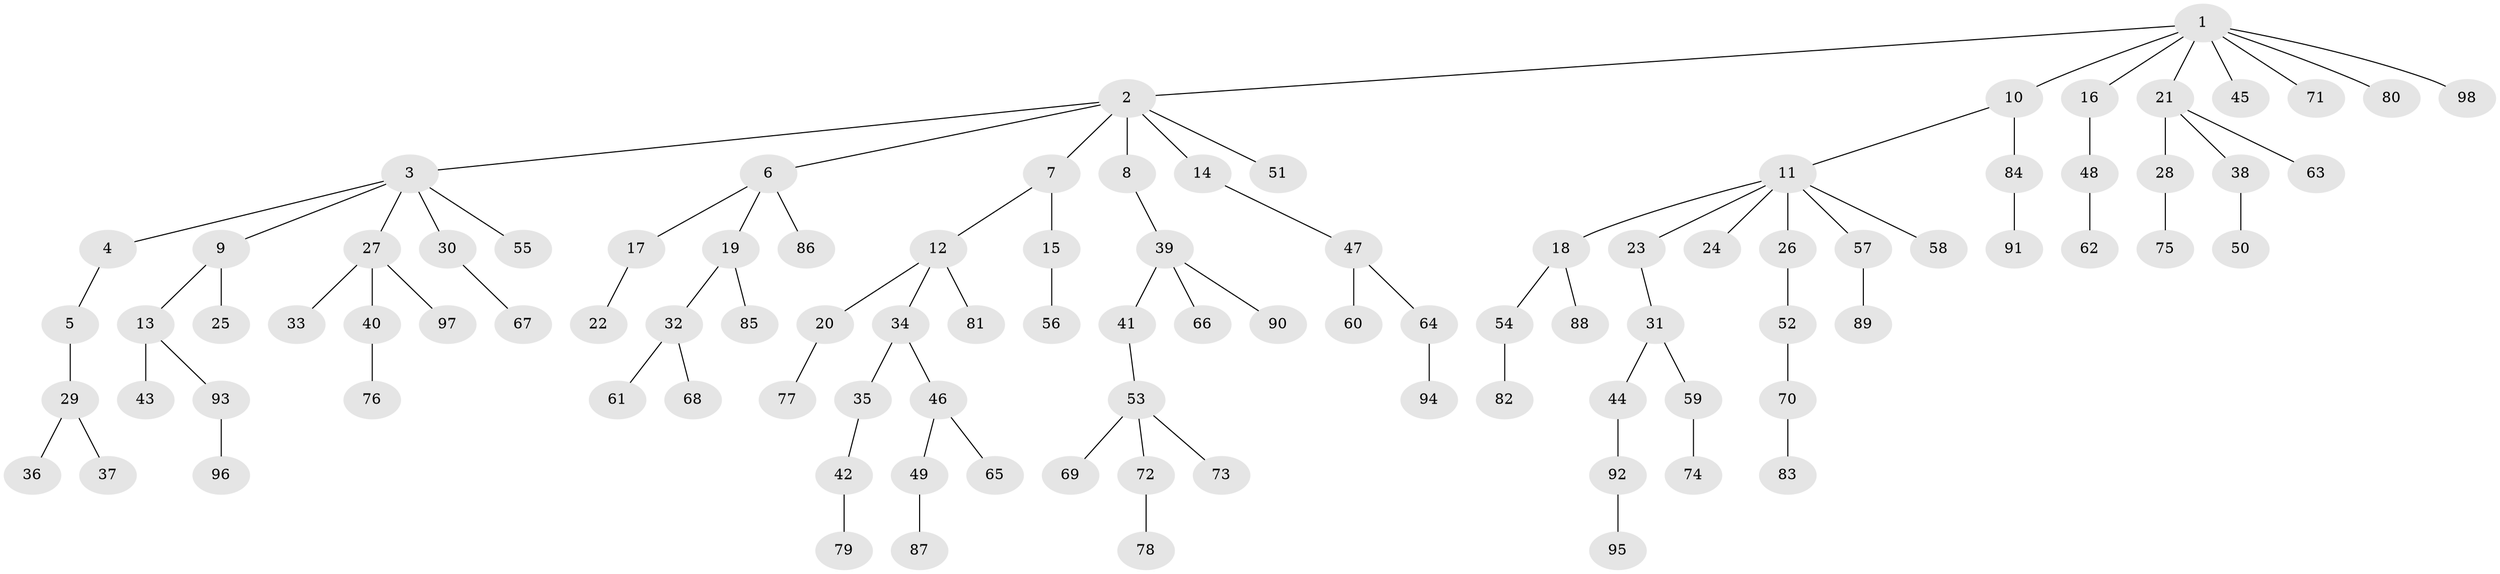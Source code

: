// Generated by graph-tools (version 1.1) at 2025/50/03/09/25 03:50:22]
// undirected, 98 vertices, 97 edges
graph export_dot {
graph [start="1"]
  node [color=gray90,style=filled];
  1;
  2;
  3;
  4;
  5;
  6;
  7;
  8;
  9;
  10;
  11;
  12;
  13;
  14;
  15;
  16;
  17;
  18;
  19;
  20;
  21;
  22;
  23;
  24;
  25;
  26;
  27;
  28;
  29;
  30;
  31;
  32;
  33;
  34;
  35;
  36;
  37;
  38;
  39;
  40;
  41;
  42;
  43;
  44;
  45;
  46;
  47;
  48;
  49;
  50;
  51;
  52;
  53;
  54;
  55;
  56;
  57;
  58;
  59;
  60;
  61;
  62;
  63;
  64;
  65;
  66;
  67;
  68;
  69;
  70;
  71;
  72;
  73;
  74;
  75;
  76;
  77;
  78;
  79;
  80;
  81;
  82;
  83;
  84;
  85;
  86;
  87;
  88;
  89;
  90;
  91;
  92;
  93;
  94;
  95;
  96;
  97;
  98;
  1 -- 2;
  1 -- 10;
  1 -- 16;
  1 -- 21;
  1 -- 45;
  1 -- 71;
  1 -- 80;
  1 -- 98;
  2 -- 3;
  2 -- 6;
  2 -- 7;
  2 -- 8;
  2 -- 14;
  2 -- 51;
  3 -- 4;
  3 -- 9;
  3 -- 27;
  3 -- 30;
  3 -- 55;
  4 -- 5;
  5 -- 29;
  6 -- 17;
  6 -- 19;
  6 -- 86;
  7 -- 12;
  7 -- 15;
  8 -- 39;
  9 -- 13;
  9 -- 25;
  10 -- 11;
  10 -- 84;
  11 -- 18;
  11 -- 23;
  11 -- 24;
  11 -- 26;
  11 -- 57;
  11 -- 58;
  12 -- 20;
  12 -- 34;
  12 -- 81;
  13 -- 43;
  13 -- 93;
  14 -- 47;
  15 -- 56;
  16 -- 48;
  17 -- 22;
  18 -- 54;
  18 -- 88;
  19 -- 32;
  19 -- 85;
  20 -- 77;
  21 -- 28;
  21 -- 38;
  21 -- 63;
  23 -- 31;
  26 -- 52;
  27 -- 33;
  27 -- 40;
  27 -- 97;
  28 -- 75;
  29 -- 36;
  29 -- 37;
  30 -- 67;
  31 -- 44;
  31 -- 59;
  32 -- 61;
  32 -- 68;
  34 -- 35;
  34 -- 46;
  35 -- 42;
  38 -- 50;
  39 -- 41;
  39 -- 66;
  39 -- 90;
  40 -- 76;
  41 -- 53;
  42 -- 79;
  44 -- 92;
  46 -- 49;
  46 -- 65;
  47 -- 60;
  47 -- 64;
  48 -- 62;
  49 -- 87;
  52 -- 70;
  53 -- 69;
  53 -- 72;
  53 -- 73;
  54 -- 82;
  57 -- 89;
  59 -- 74;
  64 -- 94;
  70 -- 83;
  72 -- 78;
  84 -- 91;
  92 -- 95;
  93 -- 96;
}
